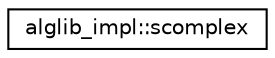 digraph "Graphical Class Hierarchy"
{
  edge [fontname="Helvetica",fontsize="10",labelfontname="Helvetica",labelfontsize="10"];
  node [fontname="Helvetica",fontsize="10",shape=record];
  rankdir="LR";
  Node0 [label="alglib_impl::scomplex",height=0.2,width=0.4,color="black", fillcolor="white", style="filled",URL="$structalglib__impl_1_1scomplex.html"];
}
